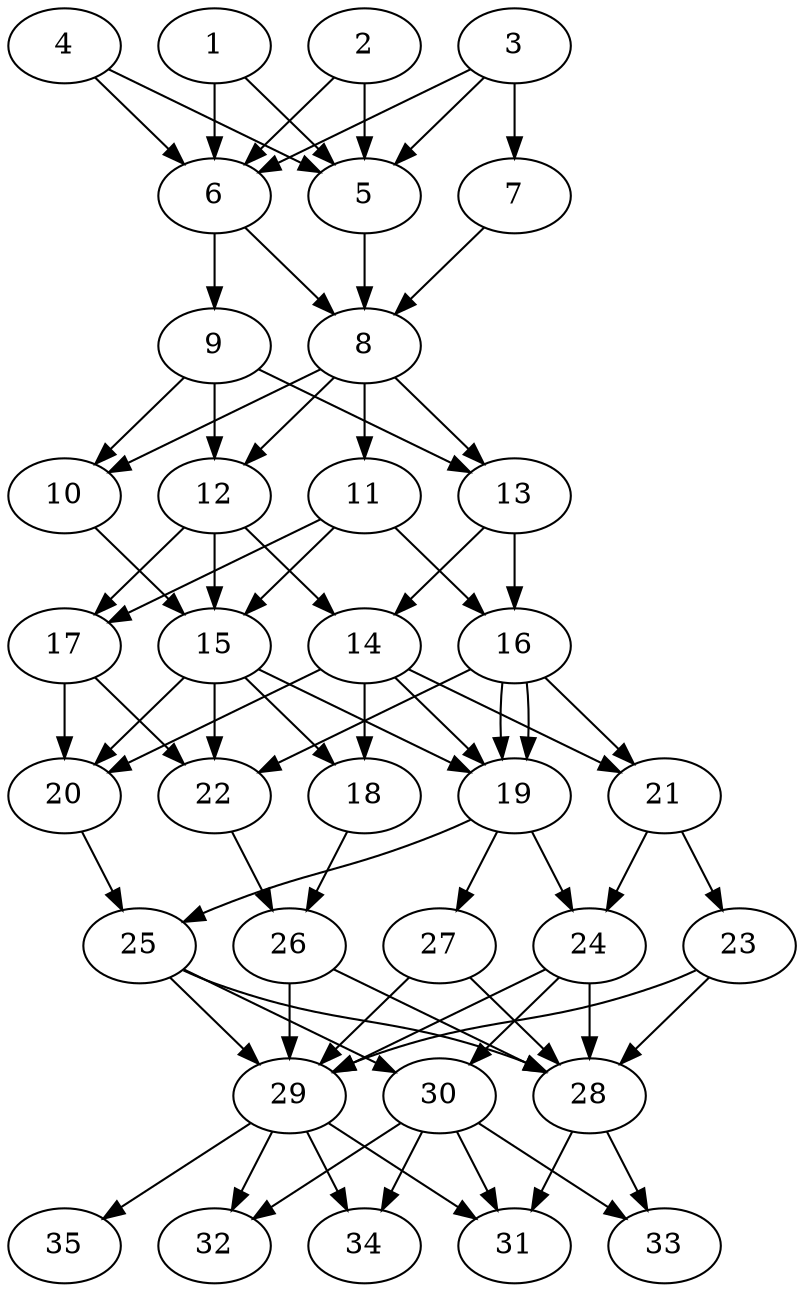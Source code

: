 // DAG automatically generated by daggen at Thu Oct  3 14:05:38 2019
// ./daggen --dot -n 35 --ccr 0.3 --fat 0.5 --regular 0.5 --density 0.9 --mindata 5242880 --maxdata 52428800 
digraph G {
  1 [size="86712320", alpha="0.17", expect_size="26013696"] 
  1 -> 5 [size ="26013696"]
  1 -> 6 [size ="26013696"]
  2 [size="147869013", alpha="0.12", expect_size="44360704"] 
  2 -> 5 [size ="44360704"]
  2 -> 6 [size ="44360704"]
  3 [size="126112427", alpha="0.00", expect_size="37833728"] 
  3 -> 5 [size ="37833728"]
  3 -> 6 [size ="37833728"]
  3 -> 7 [size ="37833728"]
  4 [size="93757440", alpha="0.04", expect_size="28127232"] 
  4 -> 5 [size ="28127232"]
  4 -> 6 [size ="28127232"]
  5 [size="80216747", alpha="0.19", expect_size="24065024"] 
  5 -> 8 [size ="24065024"]
  6 [size="52408320", alpha="0.04", expect_size="15722496"] 
  6 -> 8 [size ="15722496"]
  6 -> 9 [size ="15722496"]
  7 [size="139516587", alpha="0.16", expect_size="41854976"] 
  7 -> 8 [size ="41854976"]
  8 [size="56538453", alpha="0.19", expect_size="16961536"] 
  8 -> 10 [size ="16961536"]
  8 -> 11 [size ="16961536"]
  8 -> 12 [size ="16961536"]
  8 -> 13 [size ="16961536"]
  9 [size="63662080", alpha="0.09", expect_size="19098624"] 
  9 -> 10 [size ="19098624"]
  9 -> 12 [size ="19098624"]
  9 -> 13 [size ="19098624"]
  10 [size="147319467", alpha="0.11", expect_size="44195840"] 
  10 -> 15 [size ="44195840"]
  11 [size="137103360", alpha="0.02", expect_size="41131008"] 
  11 -> 15 [size ="41131008"]
  11 -> 16 [size ="41131008"]
  11 -> 17 [size ="41131008"]
  12 [size="109834240", alpha="0.08", expect_size="32950272"] 
  12 -> 14 [size ="32950272"]
  12 -> 15 [size ="32950272"]
  12 -> 17 [size ="32950272"]
  13 [size="48233813", alpha="0.20", expect_size="14470144"] 
  13 -> 14 [size ="14470144"]
  13 -> 16 [size ="14470144"]
  14 [size="49646933", alpha="0.17", expect_size="14894080"] 
  14 -> 18 [size ="14894080"]
  14 -> 19 [size ="14894080"]
  14 -> 20 [size ="14894080"]
  14 -> 21 [size ="14894080"]
  15 [size="79189333", alpha="0.18", expect_size="23756800"] 
  15 -> 18 [size ="23756800"]
  15 -> 19 [size ="23756800"]
  15 -> 20 [size ="23756800"]
  15 -> 22 [size ="23756800"]
  16 [size="74147840", alpha="0.18", expect_size="22244352"] 
  16 -> 19 [size ="22244352"]
  16 -> 19 [size ="22244352"]
  16 -> 21 [size ="22244352"]
  16 -> 22 [size ="22244352"]
  17 [size="103372800", alpha="0.10", expect_size="31011840"] 
  17 -> 20 [size ="31011840"]
  17 -> 22 [size ="31011840"]
  18 [size="74898773", alpha="0.07", expect_size="22469632"] 
  18 -> 26 [size ="22469632"]
  19 [size="69635413", alpha="0.12", expect_size="20890624"] 
  19 -> 24 [size ="20890624"]
  19 -> 25 [size ="20890624"]
  19 -> 27 [size ="20890624"]
  20 [size="136864427", alpha="0.10", expect_size="41059328"] 
  20 -> 25 [size ="41059328"]
  21 [size="67444053", alpha="0.16", expect_size="20233216"] 
  21 -> 23 [size ="20233216"]
  21 -> 24 [size ="20233216"]
  22 [size="82131627", alpha="0.19", expect_size="24639488"] 
  22 -> 26 [size ="24639488"]
  23 [size="142271147", alpha="0.16", expect_size="42681344"] 
  23 -> 28 [size ="42681344"]
  23 -> 29 [size ="42681344"]
  24 [size="141376853", alpha="0.03", expect_size="42413056"] 
  24 -> 28 [size ="42413056"]
  24 -> 29 [size ="42413056"]
  24 -> 30 [size ="42413056"]
  25 [size="120818347", alpha="0.17", expect_size="36245504"] 
  25 -> 28 [size ="36245504"]
  25 -> 29 [size ="36245504"]
  25 -> 30 [size ="36245504"]
  26 [size="102195200", alpha="0.17", expect_size="30658560"] 
  26 -> 28 [size ="30658560"]
  26 -> 29 [size ="30658560"]
  27 [size="88719360", alpha="0.11", expect_size="26615808"] 
  27 -> 28 [size ="26615808"]
  27 -> 29 [size ="26615808"]
  28 [size="163604480", alpha="0.11", expect_size="49081344"] 
  28 -> 31 [size ="49081344"]
  28 -> 33 [size ="49081344"]
  29 [size="61371733", alpha="0.16", expect_size="18411520"] 
  29 -> 31 [size ="18411520"]
  29 -> 32 [size ="18411520"]
  29 -> 34 [size ="18411520"]
  29 -> 35 [size ="18411520"]
  30 [size="154238293", alpha="0.18", expect_size="46271488"] 
  30 -> 31 [size ="46271488"]
  30 -> 32 [size ="46271488"]
  30 -> 33 [size ="46271488"]
  30 -> 34 [size ="46271488"]
  31 [size="72161280", alpha="0.15", expect_size="21648384"] 
  32 [size="41656320", alpha="0.04", expect_size="12496896"] 
  33 [size="35836587", alpha="0.17", expect_size="10750976"] 
  34 [size="163338240", alpha="0.14", expect_size="49001472"] 
  35 [size="28583253", alpha="0.19", expect_size="8574976"] 
}
